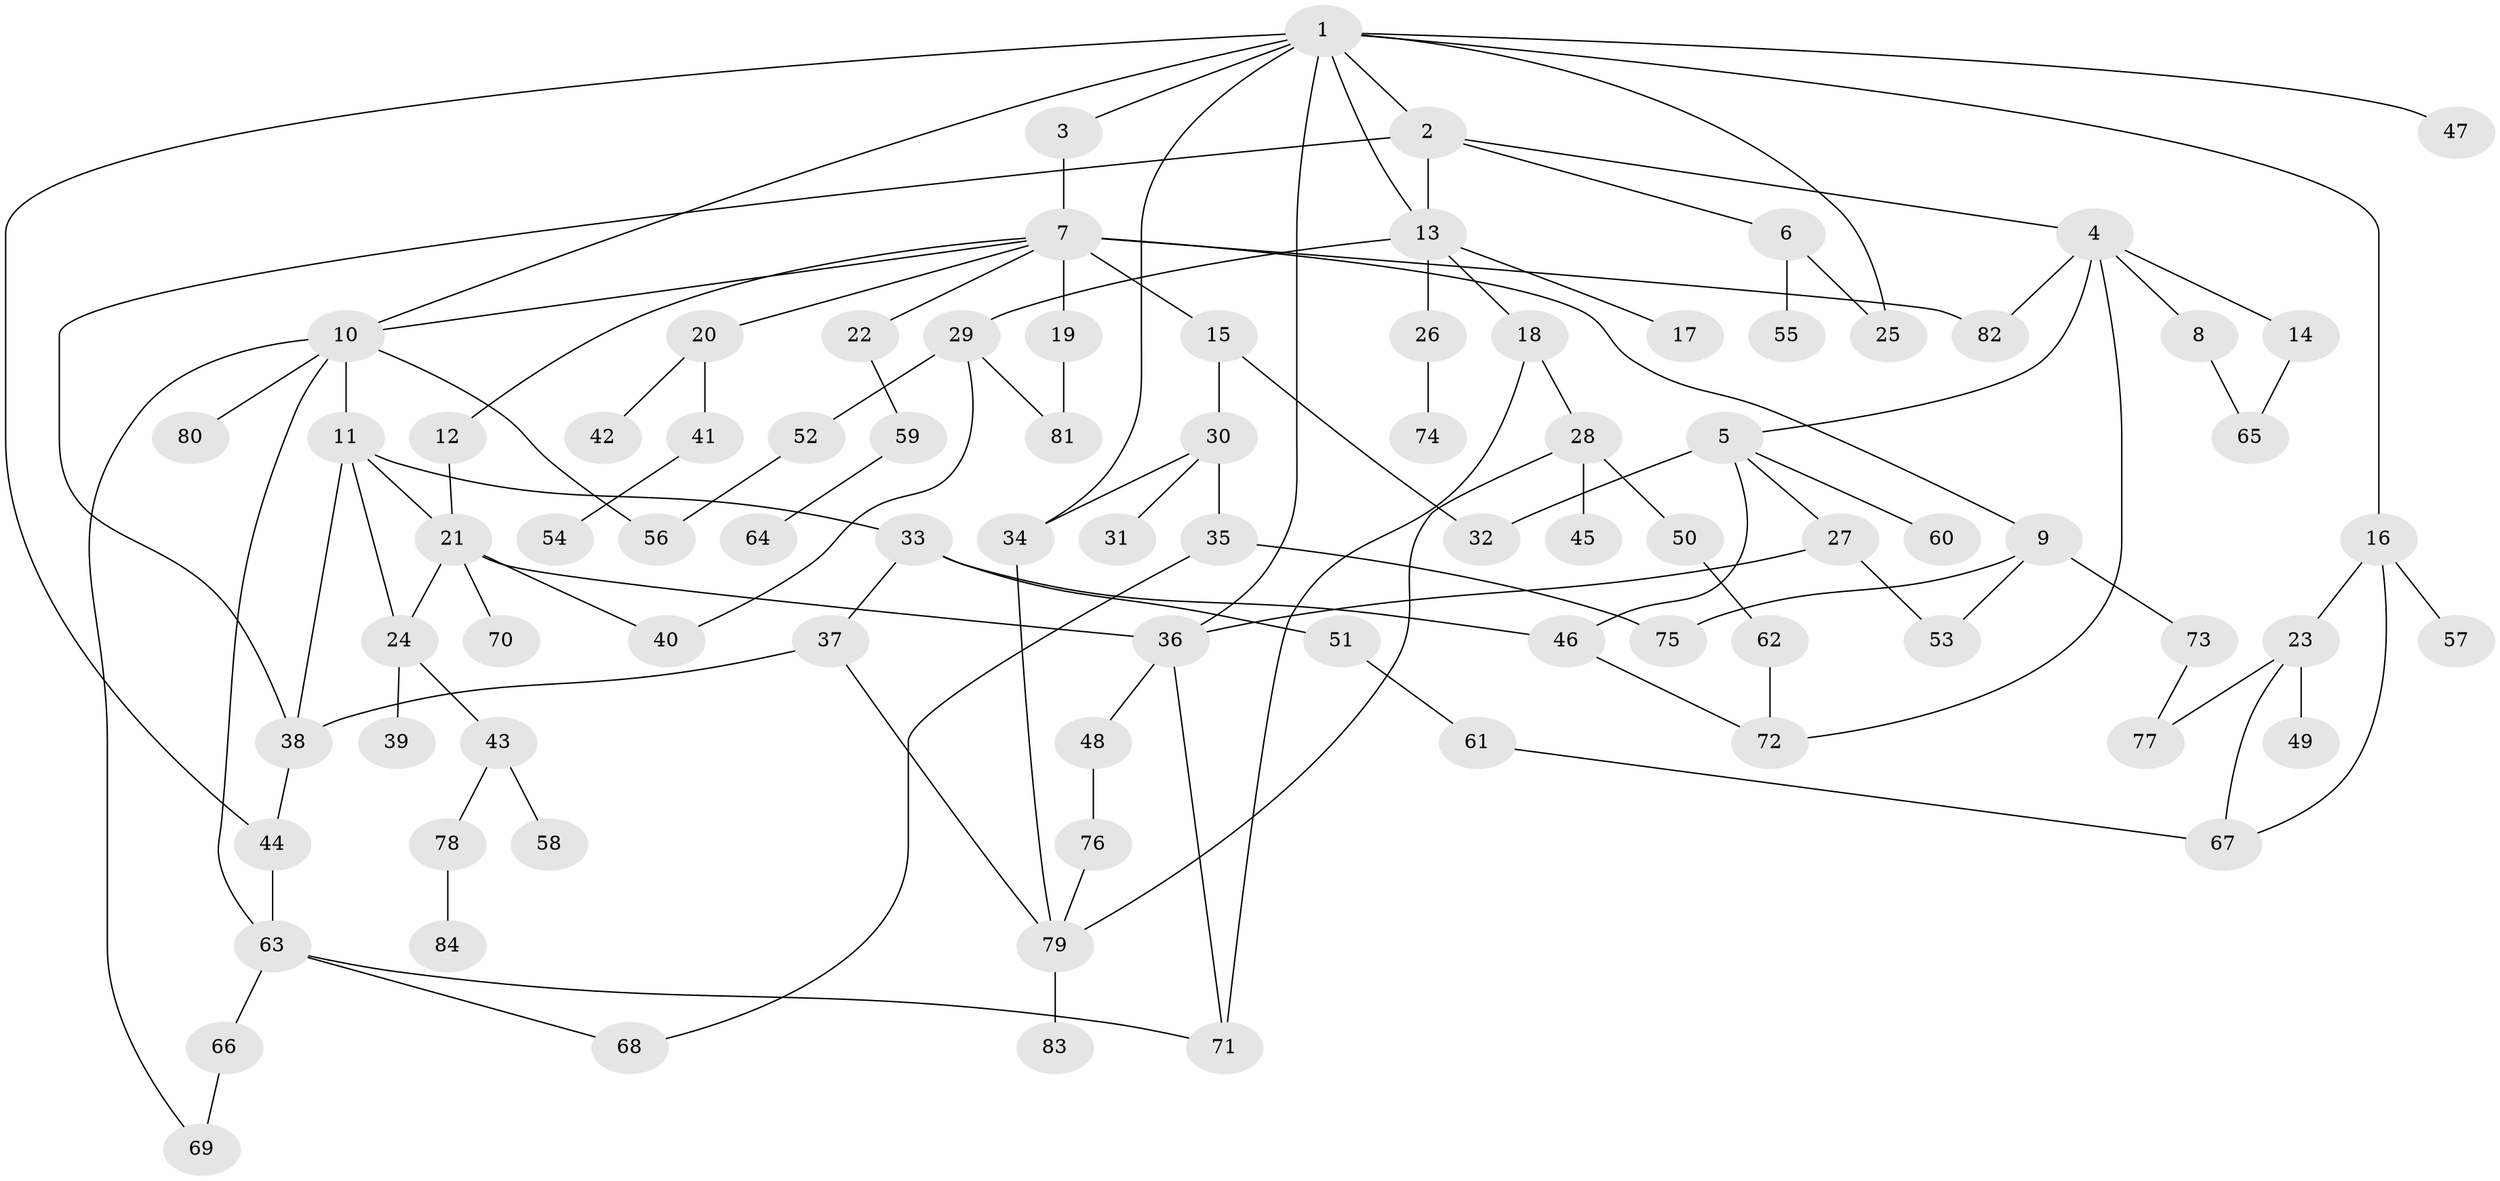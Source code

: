 // coarse degree distribution, {10: 0.017241379310344827, 5: 0.06896551724137931, 2: 0.29310344827586204, 6: 0.034482758620689655, 9: 0.017241379310344827, 4: 0.13793103448275862, 7: 0.017241379310344827, 3: 0.1724137931034483, 1: 0.22413793103448276, 11: 0.017241379310344827}
// Generated by graph-tools (version 1.1) at 2025/17/03/04/25 18:17:00]
// undirected, 84 vertices, 116 edges
graph export_dot {
graph [start="1"]
  node [color=gray90,style=filled];
  1;
  2;
  3;
  4;
  5;
  6;
  7;
  8;
  9;
  10;
  11;
  12;
  13;
  14;
  15;
  16;
  17;
  18;
  19;
  20;
  21;
  22;
  23;
  24;
  25;
  26;
  27;
  28;
  29;
  30;
  31;
  32;
  33;
  34;
  35;
  36;
  37;
  38;
  39;
  40;
  41;
  42;
  43;
  44;
  45;
  46;
  47;
  48;
  49;
  50;
  51;
  52;
  53;
  54;
  55;
  56;
  57;
  58;
  59;
  60;
  61;
  62;
  63;
  64;
  65;
  66;
  67;
  68;
  69;
  70;
  71;
  72;
  73;
  74;
  75;
  76;
  77;
  78;
  79;
  80;
  81;
  82;
  83;
  84;
  1 -- 2;
  1 -- 3;
  1 -- 13;
  1 -- 16;
  1 -- 34;
  1 -- 44;
  1 -- 47;
  1 -- 25;
  1 -- 36;
  1 -- 10;
  2 -- 4;
  2 -- 6;
  2 -- 13;
  2 -- 38;
  3 -- 7;
  4 -- 5;
  4 -- 8;
  4 -- 14;
  4 -- 82;
  4 -- 72;
  5 -- 27;
  5 -- 32;
  5 -- 46;
  5 -- 60;
  6 -- 25;
  6 -- 55;
  7 -- 9;
  7 -- 10;
  7 -- 12;
  7 -- 15;
  7 -- 19;
  7 -- 20;
  7 -- 22;
  7 -- 82;
  8 -- 65;
  9 -- 73;
  9 -- 75;
  9 -- 53;
  10 -- 11;
  10 -- 63;
  10 -- 69;
  10 -- 80;
  10 -- 56;
  11 -- 33;
  11 -- 38;
  11 -- 21;
  11 -- 24;
  12 -- 21;
  13 -- 17;
  13 -- 18;
  13 -- 26;
  13 -- 29;
  14 -- 65;
  15 -- 30;
  15 -- 32;
  16 -- 23;
  16 -- 57;
  16 -- 67;
  18 -- 28;
  18 -- 71;
  19 -- 81;
  20 -- 41;
  20 -- 42;
  21 -- 24;
  21 -- 36;
  21 -- 40;
  21 -- 70;
  22 -- 59;
  23 -- 49;
  23 -- 67;
  23 -- 77;
  24 -- 39;
  24 -- 43;
  26 -- 74;
  27 -- 53;
  27 -- 36;
  28 -- 45;
  28 -- 50;
  28 -- 79;
  29 -- 52;
  29 -- 40;
  29 -- 81;
  30 -- 31;
  30 -- 35;
  30 -- 34;
  33 -- 37;
  33 -- 51;
  33 -- 46;
  34 -- 79;
  35 -- 68;
  35 -- 75;
  36 -- 48;
  36 -- 71;
  37 -- 79;
  37 -- 38;
  38 -- 44;
  41 -- 54;
  43 -- 58;
  43 -- 78;
  44 -- 63;
  46 -- 72;
  48 -- 76;
  50 -- 62;
  51 -- 61;
  52 -- 56;
  59 -- 64;
  61 -- 67;
  62 -- 72;
  63 -- 66;
  63 -- 71;
  63 -- 68;
  66 -- 69;
  73 -- 77;
  76 -- 79;
  78 -- 84;
  79 -- 83;
}
